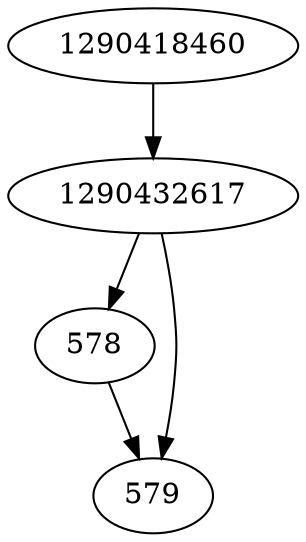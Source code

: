strict digraph  {
1290432617;
578;
579;
1290418460;
1290432617 -> 578;
1290432617 -> 579;
578 -> 579;
1290418460 -> 1290432617;
}
